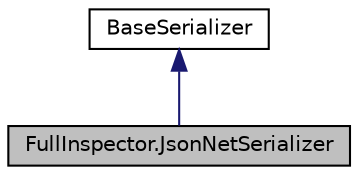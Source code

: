 digraph "FullInspector.JsonNetSerializer"
{
  edge [fontname="Helvetica",fontsize="10",labelfontname="Helvetica",labelfontsize="10"];
  node [fontname="Helvetica",fontsize="10",shape=record];
  Node1 [label="FullInspector.JsonNetSerializer",height=0.2,width=0.4,color="black", fillcolor="grey75", style="filled" fontcolor="black"];
  Node2 -> Node1 [dir="back",color="midnightblue",fontsize="10",style="solid",fontname="Helvetica"];
  Node2 [label="BaseSerializer",height=0.2,width=0.4,color="black", fillcolor="white", style="filled",URL="$class_full_inspector_1_1_base_serializer.html",tooltip="The core API that is used for serializing and deserializing objects. "];
}
